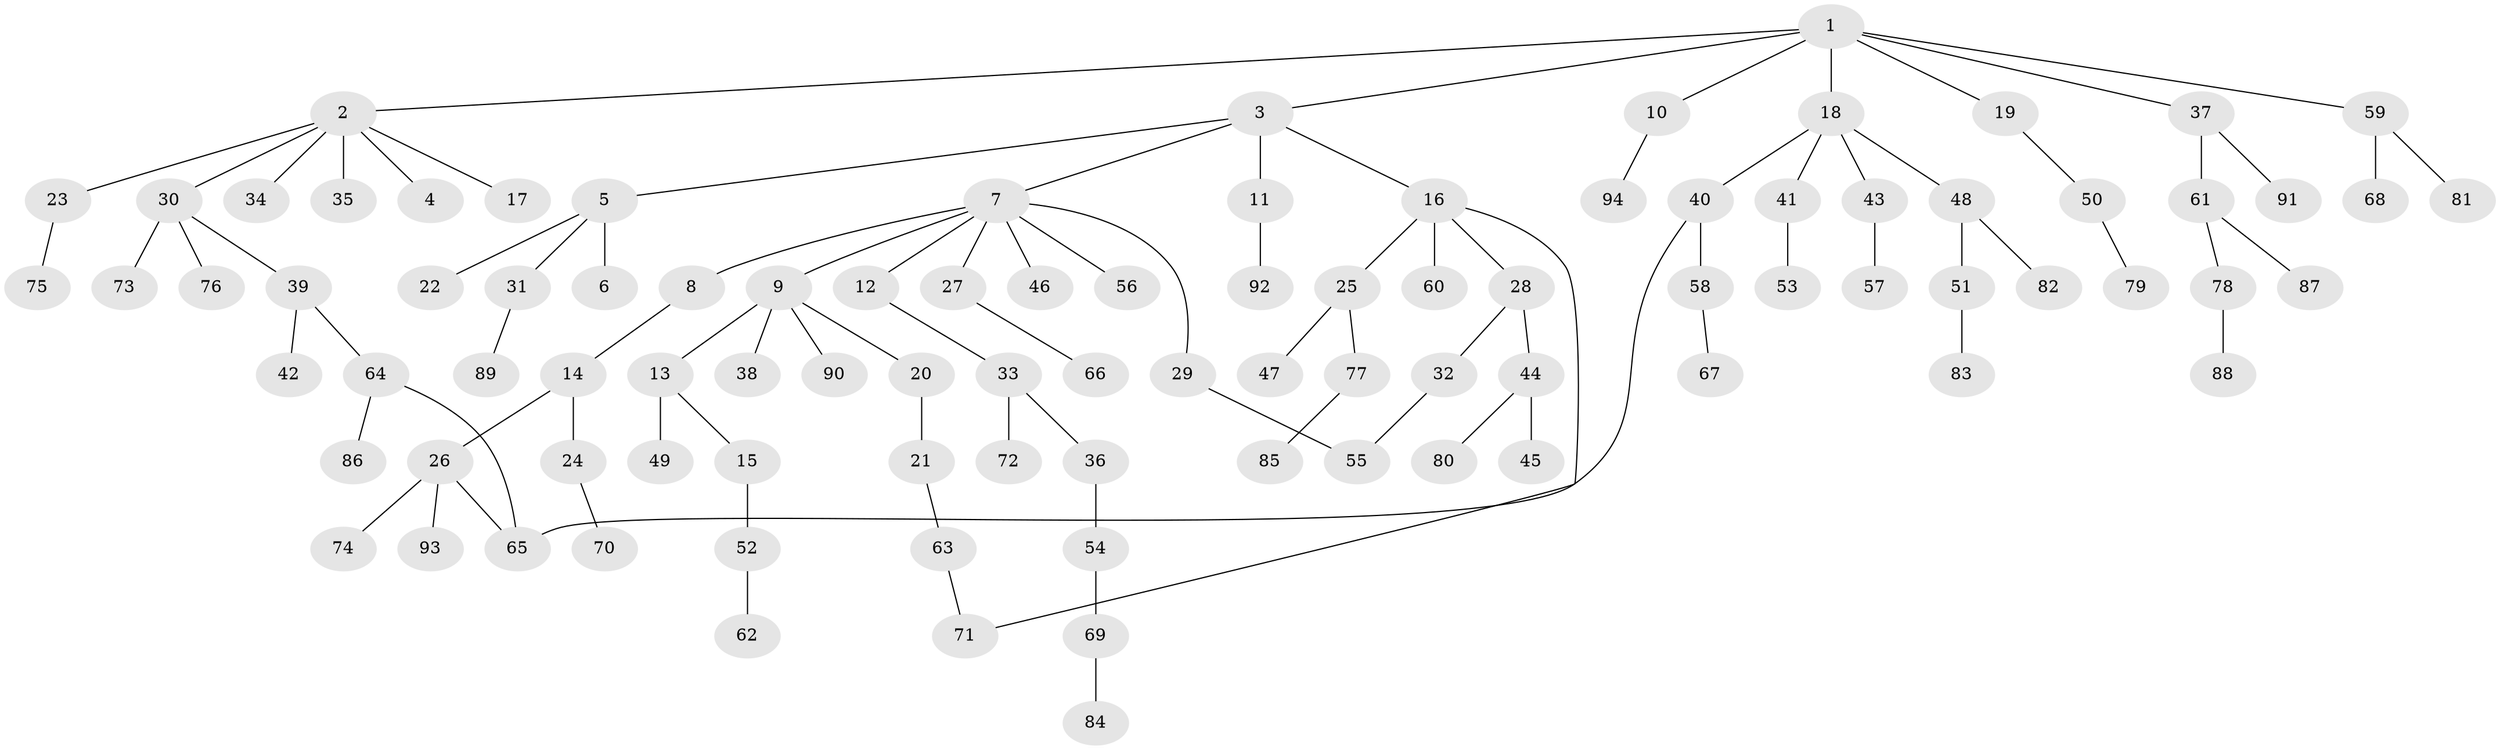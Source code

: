 // Generated by graph-tools (version 1.1) at 2025/42/03/09/25 04:42:38]
// undirected, 94 vertices, 97 edges
graph export_dot {
graph [start="1"]
  node [color=gray90,style=filled];
  1;
  2;
  3;
  4;
  5;
  6;
  7;
  8;
  9;
  10;
  11;
  12;
  13;
  14;
  15;
  16;
  17;
  18;
  19;
  20;
  21;
  22;
  23;
  24;
  25;
  26;
  27;
  28;
  29;
  30;
  31;
  32;
  33;
  34;
  35;
  36;
  37;
  38;
  39;
  40;
  41;
  42;
  43;
  44;
  45;
  46;
  47;
  48;
  49;
  50;
  51;
  52;
  53;
  54;
  55;
  56;
  57;
  58;
  59;
  60;
  61;
  62;
  63;
  64;
  65;
  66;
  67;
  68;
  69;
  70;
  71;
  72;
  73;
  74;
  75;
  76;
  77;
  78;
  79;
  80;
  81;
  82;
  83;
  84;
  85;
  86;
  87;
  88;
  89;
  90;
  91;
  92;
  93;
  94;
  1 -- 2;
  1 -- 3;
  1 -- 10;
  1 -- 18;
  1 -- 19;
  1 -- 37;
  1 -- 59;
  2 -- 4;
  2 -- 17;
  2 -- 23;
  2 -- 30;
  2 -- 34;
  2 -- 35;
  3 -- 5;
  3 -- 7;
  3 -- 11;
  3 -- 16;
  5 -- 6;
  5 -- 22;
  5 -- 31;
  7 -- 8;
  7 -- 9;
  7 -- 12;
  7 -- 27;
  7 -- 29;
  7 -- 46;
  7 -- 56;
  8 -- 14;
  9 -- 13;
  9 -- 20;
  9 -- 38;
  9 -- 90;
  10 -- 94;
  11 -- 92;
  12 -- 33;
  13 -- 15;
  13 -- 49;
  14 -- 24;
  14 -- 26;
  15 -- 52;
  16 -- 25;
  16 -- 28;
  16 -- 60;
  16 -- 71;
  18 -- 40;
  18 -- 41;
  18 -- 43;
  18 -- 48;
  19 -- 50;
  20 -- 21;
  21 -- 63;
  23 -- 75;
  24 -- 70;
  25 -- 47;
  25 -- 77;
  26 -- 65;
  26 -- 74;
  26 -- 93;
  27 -- 66;
  28 -- 32;
  28 -- 44;
  29 -- 55;
  30 -- 39;
  30 -- 73;
  30 -- 76;
  31 -- 89;
  32 -- 55;
  33 -- 36;
  33 -- 72;
  36 -- 54;
  37 -- 61;
  37 -- 91;
  39 -- 42;
  39 -- 64;
  40 -- 58;
  40 -- 65;
  41 -- 53;
  43 -- 57;
  44 -- 45;
  44 -- 80;
  48 -- 51;
  48 -- 82;
  50 -- 79;
  51 -- 83;
  52 -- 62;
  54 -- 69;
  58 -- 67;
  59 -- 68;
  59 -- 81;
  61 -- 78;
  61 -- 87;
  63 -- 71;
  64 -- 86;
  64 -- 65;
  69 -- 84;
  77 -- 85;
  78 -- 88;
}
